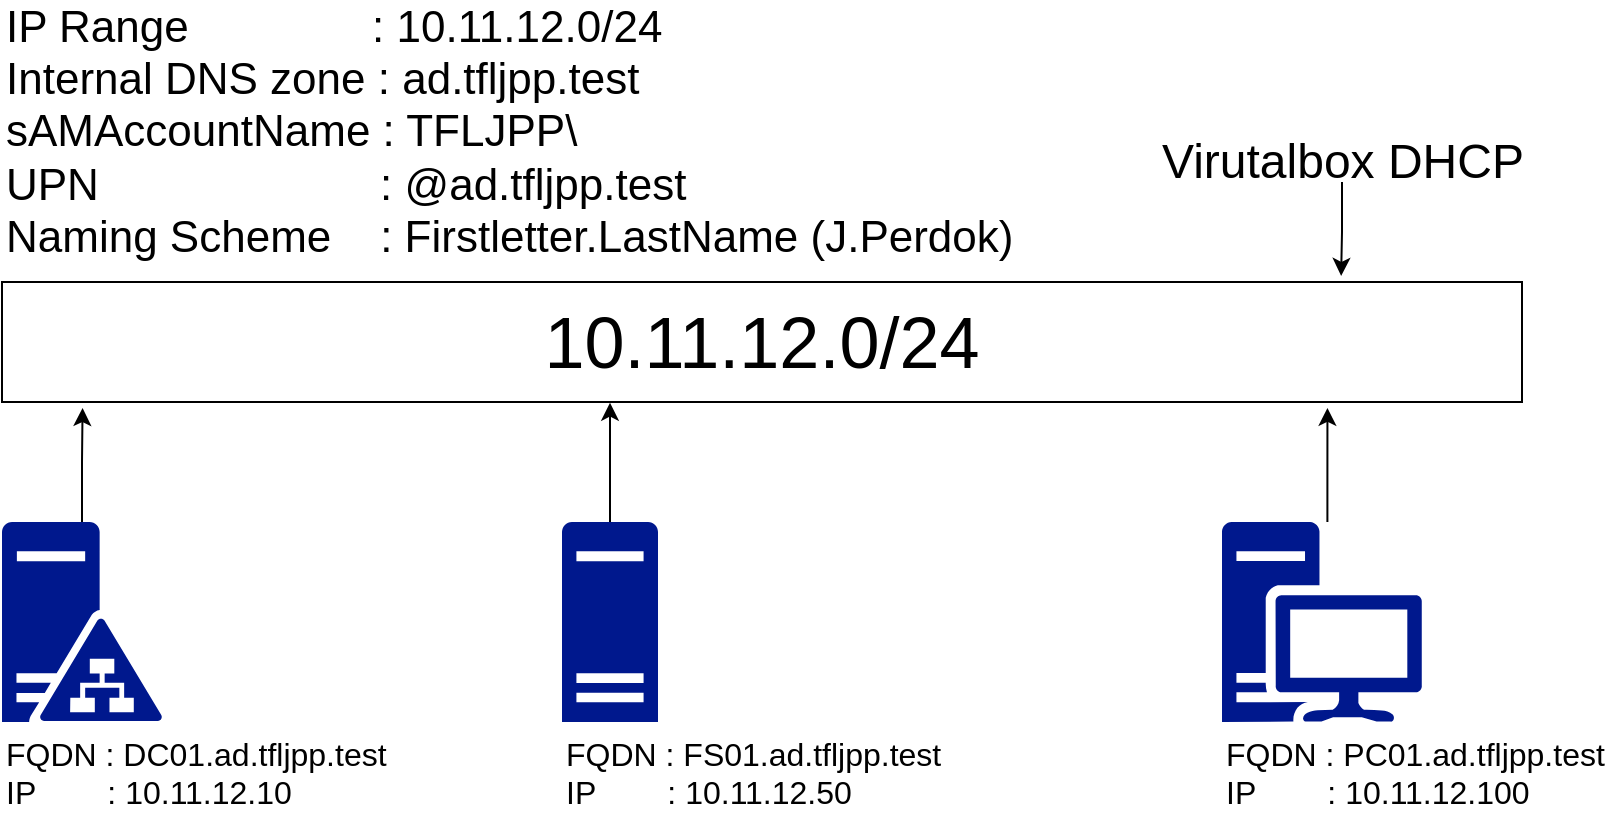 <mxfile version="14.2.4" type="embed">
    <diagram id="tbSszpNPi6aQqwqq7qHc" name="Page-1">
        <mxGraphModel dx="222" dy="85" grid="1" gridSize="10" guides="1" tooltips="1" connect="1" arrows="1" fold="1" page="1" pageScale="1" pageWidth="850" pageHeight="1100" math="0" shadow="0">
            <root>
                <mxCell id="0"/>
                <mxCell id="1" parent="0"/>
                <mxCell id="i9nTB-gmrB2XtGuJBblc-6" style="edgeStyle=orthogonalEdgeStyle;rounded=0;orthogonalLoop=1;jettySize=auto;html=1;entryX=0.053;entryY=1.05;entryDx=0;entryDy=0;entryPerimeter=0;" parent="1" source="i9nTB-gmrB2XtGuJBblc-3" target="i9nTB-gmrB2XtGuJBblc-4" edge="1">
                    <mxGeometry relative="1" as="geometry"/>
                </mxCell>
                <mxCell id="i9nTB-gmrB2XtGuJBblc-3" value="&lt;div align=&quot;left&quot;&gt;&lt;font style=&quot;font-size: 16px&quot;&gt;FQDN : DC01.ad.tfljpp.test&lt;/font&gt;&lt;/div&gt;&lt;div align=&quot;left&quot;&gt;&lt;font style=&quot;font-size: 16px&quot;&gt;IP&amp;nbsp;&amp;nbsp;&amp;nbsp;&amp;nbsp;&amp;nbsp;&amp;nbsp;&amp;nbsp; : 10.11.12.10&lt;br&gt;&lt;/font&gt;&lt;/div&gt;" style="aspect=fixed;pointerEvents=1;shadow=0;dashed=0;html=1;strokeColor=none;labelPosition=center;verticalLabelPosition=bottom;verticalAlign=top;align=left;fillColor=#00188D;shape=mxgraph.mscae.enterprise.ad_fs" parent="1" vertex="1">
                    <mxGeometry x="40" y="400" width="80" height="100" as="geometry"/>
                </mxCell>
                <mxCell id="i9nTB-gmrB2XtGuJBblc-4" value="&lt;font style=&quot;font-size: 36px&quot;&gt;10.11.12.0/24&lt;/font&gt;" style="rounded=0;whiteSpace=wrap;html=1;" parent="1" vertex="1">
                    <mxGeometry x="40" y="280" width="760" height="60" as="geometry"/>
                </mxCell>
                <mxCell id="3" value="&lt;font style=&quot;font-size: 22px&quot;&gt;IP Range&amp;nbsp; &amp;nbsp; &amp;nbsp; &amp;nbsp; &amp;nbsp; &amp;nbsp; &amp;nbsp; &amp;nbsp;: 10.11.12.0/24&lt;br&gt;Internal DNS zone : ad.tfljpp.test&lt;br&gt;&lt;span&gt;sAMAccountName : TFLJPP\&lt;br&gt;&lt;/span&gt;UPN&amp;nbsp; &amp;nbsp; &amp;nbsp; &amp;nbsp; &amp;nbsp; &amp;nbsp; &amp;nbsp; &amp;nbsp; &amp;nbsp; &amp;nbsp; &amp;nbsp; &amp;nbsp;: @ad.tfljpp.test&lt;br&gt;Naming Scheme&amp;nbsp; &amp;nbsp; : Firstletter.LastName (J.Perdok)&lt;br&gt;&lt;/font&gt;" style="text;html=1;align=left;verticalAlign=middle;resizable=0;points=[];autosize=1;" parent="1" vertex="1">
                    <mxGeometry x="40" y="160" width="520" height="90" as="geometry"/>
                </mxCell>
                <mxCell id="7" style="edgeStyle=orthogonalEdgeStyle;rounded=0;orthogonalLoop=1;jettySize=auto;html=1;entryX=0.881;entryY=-0.051;entryDx=0;entryDy=0;entryPerimeter=0;" parent="1" source="6" target="i9nTB-gmrB2XtGuJBblc-4" edge="1">
                    <mxGeometry relative="1" as="geometry"/>
                </mxCell>
                <mxCell id="6" value="&lt;font style=&quot;font-size: 24px&quot;&gt;Virutalbox DHCP&lt;/font&gt;" style="text;html=1;align=center;verticalAlign=middle;resizable=0;points=[];autosize=1;" parent="1" vertex="1">
                    <mxGeometry x="610" y="210" width="200" height="20" as="geometry"/>
                </mxCell>
                <mxCell id="9" style="edgeStyle=orthogonalEdgeStyle;rounded=0;orthogonalLoop=1;jettySize=auto;html=1;entryX=0.872;entryY=1.049;entryDx=0;entryDy=0;entryPerimeter=0;" edge="1" parent="1" source="8" target="i9nTB-gmrB2XtGuJBblc-4">
                    <mxGeometry relative="1" as="geometry">
                        <Array as="points">
                            <mxPoint x="703" y="380"/>
                        </Array>
                    </mxGeometry>
                </mxCell>
                <mxCell id="8" value="&lt;div&gt;&lt;font style=&quot;font-size: 16px&quot;&gt;FQDN : PC01.ad.tfljpp.test&lt;/font&gt;&lt;/div&gt;&lt;div&gt;&lt;font style=&quot;font-size: 16px&quot;&gt;IP&amp;nbsp;&amp;nbsp;&amp;nbsp;&amp;nbsp;&amp;nbsp;&amp;nbsp;&amp;nbsp; : 10.11.12.100&lt;/font&gt;&lt;/div&gt;" style="aspect=fixed;pointerEvents=1;shadow=0;dashed=0;html=1;strokeColor=none;labelPosition=center;verticalLabelPosition=bottom;verticalAlign=top;align=left;fillColor=#00188D;shape=mxgraph.mscae.enterprise.workstation_client" parent="1" vertex="1">
                    <mxGeometry x="650" y="400" width="100" height="100" as="geometry"/>
                </mxCell>
                <mxCell id="15" style="edgeStyle=orthogonalEdgeStyle;rounded=0;orthogonalLoop=1;jettySize=auto;html=1;entryX=0.4;entryY=1.006;entryDx=0;entryDy=0;entryPerimeter=0;" edge="1" parent="1" source="12" target="i9nTB-gmrB2XtGuJBblc-4">
                    <mxGeometry relative="1" as="geometry"/>
                </mxCell>
                <mxCell id="12" value="&lt;div&gt;&lt;font style=&quot;font-size: 16px&quot;&gt;FQDN : FS01.ad.tfljpp.test&lt;/font&gt;&lt;/div&gt;&lt;div&gt;&lt;font style=&quot;font-size: 16px&quot;&gt;IP&amp;nbsp;&amp;nbsp;&amp;nbsp;&amp;nbsp;&amp;nbsp;&amp;nbsp;&amp;nbsp; : 10.11.12.50&lt;/font&gt;&lt;/div&gt;" style="aspect=fixed;pointerEvents=1;shadow=0;dashed=0;html=1;strokeColor=none;labelPosition=center;verticalLabelPosition=bottom;verticalAlign=top;align=left;fillColor=#00188D;shape=mxgraph.mscae.enterprise.server_generic" vertex="1" parent="1">
                    <mxGeometry x="320" y="400" width="48" height="100" as="geometry"/>
                </mxCell>
            </root>
        </mxGraphModel>
    </diagram>
</mxfile>